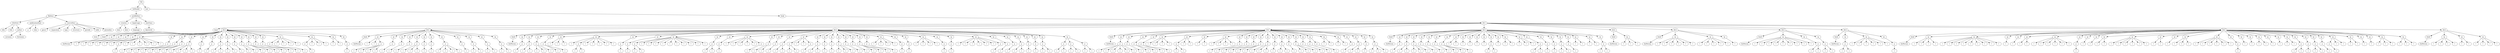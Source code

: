 digraph Tree {
	"t0" [label = "TEI"];
	"t1" [label = "teiHeader"];
	"t2" [label = "fileDesc"];
	"t3" [label = "titleStmt"];
	"t4" [label = "title"];
	"t5" [label = "title"];
	"t6" [label = "author"];
	"t7" [label = "surname"];
	"t8" [label = "forename"];
	"t9" [label = "publicationStmt"];
	"t10" [label = "p"];
	"t11" [label = "idno"];
	"t12" [label = "sourceDesc"];
	"t13" [label = "genre"];
	"t14" [label = "inspiration"];
	"t15" [label = "type"];
	"t16" [label = "structure"];
	"t17" [label = "periode"];
	"t18" [label = "taille"];
	"t19" [label = "permalien"];
	"t20" [label = "profileDesc"];
	"t21" [label = "creation"];
	"t22" [label = "date"];
	"t23" [label = "date"];
	"t24" [label = "langUsage"];
	"t25" [label = "language"];
	"t26" [label = "textClass"];
	"t27" [label = "keywords"];
	"t28" [label = "term"];
	"t29" [label = "text"];
	"t30" [label = "body"];
	"t31" [label = "div1"];
	"t32" [label = "head"];
	"t33" [label = "div2"];
	"t34" [label = "head"];
	"t35" [label = "listPerson"];
	"t36" [label = "sp"];
	"t37" [label = "l"];
	"t38" [label = "sp"];
	"t39" [label = "l"];
	"t40" [label = "sp"];
	"t41" [label = "l"];
	"t42" [label = "sp"];
	"t43" [label = "l"];
	"t44" [label = "sp"];
	"t45" [label = "l"];
	"t46" [label = "l"];
	"t47" [label = "p"];
	"t48" [label = "s"];
	"t49" [label = "l"];
	"t50" [label = "l"];
	"t51" [label = "l"];
	"t52" [label = "l"];
	"t53" [label = "l"];
	"t54" [label = "l"];
	"t55" [label = "sp"];
	"t56" [label = "p"];
	"t57" [label = "s"];
	"t58" [label = "s"];
	"t59" [label = "sp"];
	"t60" [label = "p"];
	"t61" [label = "s"];
	"t62" [label = "s"];
	"t63" [label = "p"];
	"t64" [label = "s"];
	"t65" [label = "s"];
	"t66" [label = "s"];
	"t67" [label = "sp"];
	"t68" [label = "p"];
	"t69" [label = "s"];
	"t70" [label = "s"];
	"t71" [label = "s"];
	"t72" [label = "s"];
	"t73" [label = "sp"];
	"t74" [label = "p"];
	"t75" [label = "s"];
	"t76" [label = "sp"];
	"t77" [label = "p"];
	"t78" [label = "s"];
	"t79" [label = "sp"];
	"t80" [label = "p"];
	"t81" [label = "s"];
	"t82" [label = "s"];
	"t83" [label = "sp"];
	"t84" [label = "p"];
	"t85" [label = "s"];
	"t86" [label = "s"];
	"t87" [label = "sp"];
	"t88" [label = "p"];
	"t89" [label = "s"];
	"t90" [label = "sp"];
	"t91" [label = "p"];
	"t92" [label = "s"];
	"t93" [label = "s"];
	"t94" [label = "sp"];
	"t95" [label = "p"];
	"t96" [label = "s"];
	"t97" [label = "s"];
	"t98" [label = "s"];
	"t99" [label = "sp"];
	"t100" [label = "p"];
	"t101" [label = "s"];
	"t102" [label = "sp"];
	"t103" [label = "p"];
	"t104" [label = "s"];
	"t105" [label = "s"];
	"t106" [label = "sp"];
	"t107" [label = "p"];
	"t108" [label = "s"];
	"t109" [label = "l"];
	"t110" [label = "l"];
	"t111" [label = "l"];
	"t112" [label = "l"];
	"t113" [label = "sp"];
	"t114" [label = "p"];
	"t115" [label = "s"];
	"t116" [label = "l"];
	"t117" [label = "l"];
	"t118" [label = "l"];
	"t119" [label = "sp"];
	"t120" [label = "l"];
	"t121" [label = "l"];
	"t122" [label = "sp"];
	"t123" [label = "p"];
	"t124" [label = "s"];
	"t125" [label = "div2"];
	"t126" [label = "head"];
	"t127" [label = "listPerson"];
	"t128" [label = "sp"];
	"t129" [label = "l"];
	"t130" [label = "l"];
	"t131" [label = "p"];
	"t132" [label = "s"];
	"t133" [label = "s"];
	"t134" [label = "s"];
	"t135" [label = "s"];
	"t136" [label = "sp"];
	"t137" [label = "p"];
	"t138" [label = "s"];
	"t139" [label = "sp"];
	"t140" [label = "p"];
	"t141" [label = "s"];
	"t142" [label = "sp"];
	"t143" [label = "p"];
	"t144" [label = "s"];
	"t145" [label = "sp"];
	"t146" [label = "p"];
	"t147" [label = "s"];
	"t148" [label = "s"];
	"t149" [label = "s"];
	"t150" [label = "sp"];
	"t151" [label = "p"];
	"t152" [label = "s"];
	"t153" [label = "sp"];
	"t154" [label = "p"];
	"t155" [label = "s"];
	"t156" [label = "sp"];
	"t157" [label = "p"];
	"t158" [label = "s"];
	"t159" [label = "s"];
	"t160" [label = "s"];
	"t161" [label = "s"];
	"t162" [label = "sp"];
	"t163" [label = "p"];
	"t164" [label = "s"];
	"t165" [label = "sp"];
	"t166" [label = "p"];
	"t167" [label = "s"];
	"t168" [label = "s"];
	"t169" [label = "sp"];
	"t170" [label = "p"];
	"t171" [label = "s"];
	"t172" [label = "s"];
	"t173" [label = "sp"];
	"t174" [label = "p"];
	"t175" [label = "s"];
	"t176" [label = "s"];
	"t177" [label = "div2"];
	"t178" [label = "head"];
	"t179" [label = "listPerson"];
	"t180" [label = "sp"];
	"t181" [label = "p"];
	"t182" [label = "s"];
	"t183" [label = "sp"];
	"t184" [label = "p"];
	"t185" [label = "s"];
	"t186" [label = "s"];
	"t187" [label = "sp"];
	"t188" [label = "p"];
	"t189" [label = "s"];
	"t190" [label = "s"];
	"t191" [label = "s"];
	"t192" [label = "sp"];
	"t193" [label = "p"];
	"t194" [label = "s"];
	"t195" [label = "s"];
	"t196" [label = "sp"];
	"t197" [label = "l"];
	"t198" [label = "l"];
	"t199" [label = "l"];
	"t200" [label = "sp"];
	"t201" [label = "l"];
	"t202" [label = "p"];
	"t203" [label = "s"];
	"t204" [label = "s"];
	"t205" [label = "l"];
	"t206" [label = "l"];
	"t207" [label = "l"];
	"t208" [label = "l"];
	"t209" [label = "l"];
	"t210" [label = "sp"];
	"t211" [label = "p"];
	"t212" [label = "s"];
	"t213" [label = "sp"];
	"t214" [label = "p"];
	"t215" [label = "s"];
	"t216" [label = "sp"];
	"t217" [label = "p"];
	"t218" [label = "s"];
	"t219" [label = "s"];
	"t220" [label = "l"];
	"t221" [label = "l"];
	"t222" [label = "l"];
	"t223" [label = "l"];
	"t224" [label = "l"];
	"t225" [label = "l"];
	"t226" [label = "l"];
	"t227" [label = "l"];
	"t228" [label = "l"];
	"t229" [label = "l"];
	"t230" [label = "sp"];
	"t231" [label = "p"];
	"t232" [label = "s"];
	"t233" [label = "s"];
	"t234" [label = "sp"];
	"t235" [label = "p"];
	"t236" [label = "s"];
	"t237" [label = "sp"];
	"t238" [label = "l"];
	"t239" [label = "l"];
	"t240" [label = "l"];
	"t241" [label = "l"];
	"t242" [label = "l"];
	"t243" [label = "p"];
	"t244" [label = "s"];
	"t245" [label = "sp"];
	"t246" [label = "p"];
	"t247" [label = "s"];
	"t248" [label = "s"];
	"t249" [label = "sp"];
	"t250" [label = "p"];
	"t251" [label = "s"];
	"t252" [label = "sp"];
	"t253" [label = "p"];
	"t254" [label = "s"];
	"t255" [label = "s"];
	"t256" [label = "sp"];
	"t257" [label = "p"];
	"t258" [label = "s"];
	"t259" [label = "s"];
	"t260" [label = "l"];
	"t261" [label = "l"];
	"t262" [label = "p"];
	"t263" [label = "s"];
	"t264" [label = "sp"];
	"t265" [label = "p"];
	"t266" [label = "s"];
	"t267" [label = "s"];
	"t268" [label = "sp"];
	"t269" [label = "p"];
	"t270" [label = "s"];
	"t271" [label = "sp"];
	"t272" [label = "p"];
	"t273" [label = "s"];
	"t274" [label = "sp"];
	"t275" [label = "p"];
	"t276" [label = "s"];
	"t277" [label = "s"];
	"t278" [label = "s"];
	"t279" [label = "sp"];
	"t280" [label = "p"];
	"t281" [label = "s"];
	"t282" [label = "sp"];
	"t283" [label = "p"];
	"t284" [label = "s"];
	"t285" [label = "sp"];
	"t286" [label = "p"];
	"t287" [label = "s"];
	"t288" [label = "s"];
	"t289" [label = "s"];
	"t290" [label = "sp"];
	"t291" [label = "p"];
	"t292" [label = "s"];
	"t293" [label = "sp"];
	"t294" [label = "l"];
	"t295" [label = "l"];
	"t296" [label = "l"];
	"t297" [label = "l"];
	"t298" [label = "sp"];
	"t299" [label = "p"];
	"t300" [label = "s"];
	"t301" [label = "sp"];
	"t302" [label = "p"];
	"t303" [label = "s"];
	"t304" [label = "sp"];
	"t305" [label = "l"];
	"t306" [label = "l"];
	"t307" [label = "l"];
	"t308" [label = "l"];
	"t309" [label = "sp"];
	"t310" [label = "p"];
	"t311" [label = "s"];
	"t312" [label = "sp"];
	"t313" [label = "p"];
	"t314" [label = "s"];
	"t315" [label = "sp"];
	"t316" [label = "l"];
	"t317" [label = "l"];
	"t318" [label = "l"];
	"t319" [label = "l"];
	"t320" [label = "l"];
	"t321" [label = "l"];
	"t322" [label = "p"];
	"t323" [label = "s"];
	"t324" [label = "sp"];
	"t325" [label = "p"];
	"t326" [label = "s"];
	"t327" [label = "sp"];
	"t328" [label = "p"];
	"t329" [label = "s"];
	"t330" [label = "sp"];
	"t331" [label = "p"];
	"t332" [label = "s"];
	"t333" [label = "s"];
	"t334" [label = "sp"];
	"t335" [label = "p"];
	"t336" [label = "s"];
	"t337" [label = "sp"];
	"t338" [label = "p"];
	"t339" [label = "s"];
	"t340" [label = "sp"];
	"t341" [label = "p"];
	"t342" [label = "s"];
	"t343" [label = "s"];
	"t344" [label = "sp"];
	"t345" [label = "p"];
	"t346" [label = "s"];
	"t347" [label = "s"];
	"t348" [label = "p"];
	"t349" [label = "s"];
	"t350" [label = "s"];
	"t351" [label = "p"];
	"t352" [label = "s"];
	"t353" [label = "s"];
	"t354" [label = "div2"];
	"t355" [label = "head"];
	"t356" [label = "listPerson"];
	"t357" [label = "sp"];
	"t358" [label = "p"];
	"t359" [label = "s"];
	"t360" [label = "s"];
	"t361" [label = "s"];
	"t362" [label = "s"];
	"t363" [label = "s"];
	"t364" [label = "s"];
	"t365" [label = "sp"];
	"t366" [label = "p"];
	"t367" [label = "s"];
	"t368" [label = "sp"];
	"t369" [label = "p"];
	"t370" [label = "s"];
	"t371" [label = "s"];
	"t372" [label = "sp"];
	"t373" [label = "p"];
	"t374" [label = "s"];
	"t375" [label = "s"];
	"t376" [label = "sp"];
	"t377" [label = "l"];
	"t378" [label = "l"];
	"t379" [label = "l"];
	"t380" [label = "l"];
	"t381" [label = "sp"];
	"t382" [label = "p"];
	"t383" [label = "s"];
	"t384" [label = "s"];
	"t385" [label = "l"];
	"t386" [label = "l"];
	"t387" [label = "sp"];
	"t388" [label = "l"];
	"t389" [label = "l"];
	"t390" [label = "sp"];
	"t391" [label = "l"];
	"t392" [label = "l"];
	"t393" [label = "l"];
	"t394" [label = "l"];
	"t395" [label = "sp"];
	"t396" [label = "p"];
	"t397" [label = "s"];
	"t398" [label = "sp"];
	"t399" [label = "p"];
	"t400" [label = "s"];
	"t401" [label = "sp"];
	"t402" [label = "p"];
	"t403" [label = "s"];
	"t404" [label = "sp"];
	"t405" [label = "p"];
	"t406" [label = "s"];
	"t407" [label = "s"];
	"t408" [label = "s"];
	"t409" [label = "sp"];
	"t410" [label = "p"];
	"t411" [label = "s"];
	"t412" [label = "s"];
	"t413" [label = "s"];
	"t414" [label = "sp"];
	"t415" [label = "p"];
	"t416" [label = "s"];
	"t417" [label = "sp"];
	"t418" [label = "p"];
	"t419" [label = "s"];
	"t420" [label = "s"];
	"t421" [label = "sp"];
	"t422" [label = "p"];
	"t423" [label = "s"];
	"t424" [label = "sp"];
	"t425" [label = "p"];
	"t426" [label = "s"];
	"t427" [label = "s"];
	"t428" [label = "s"];
	"t429" [label = "sp"];
	"t430" [label = "p"];
	"t431" [label = "s"];
	"t432" [label = "sp"];
	"t433" [label = "p"];
	"t434" [label = "s"];
	"t435" [label = "p"];
	"t436" [label = "s"];
	"t437" [label = "sp"];
	"t438" [label = "l"];
	"t439" [label = "l"];
	"t440" [label = "sp"];
	"t441" [label = "l"];
	"t442" [label = "l"];
	"t443" [label = "sp"];
	"t444" [label = "p"];
	"t445" [label = "s"];
	"t446" [label = "sp"];
	"t447" [label = "p"];
	"t448" [label = "s"];
	"t449" [label = "s"];
	"t450" [label = "sp"];
	"t451" [label = "p"];
	"t452" [label = "s"];
	"t453" [label = "sp"];
	"t454" [label = "p"];
	"t455" [label = "s"];
	"t456" [label = "s"];
	"t457" [label = "s"];
	"t458" [label = "div2"];
	"t459" [label = "head"];
	"t460" [label = "listPerson"];
	"t461" [label = "sp"];
	"t462" [label = "p"];
	"t463" [label = "s"];
	"t464" [label = "sp"];
	"t465" [label = "p"];
	"t466" [label = "s"];
	"t467" [label = "s"];
	"t468" [label = "sp"];
	"t469" [label = "p"];
	"t470" [label = "s"];
	"t471" [label = "s"];
	"t472" [label = "s"];
	"t473" [label = "sp"];
	"t474" [label = "p"];
	"t475" [label = "s"];
	"t476" [label = "sp"];
	"t477" [label = "p"];
	"t478" [label = "s"];
	"t479" [label = "sp"];
	"t480" [label = "p"];
	"t481" [label = "s"];
	"t482" [label = "sp"];
	"t483" [label = "p"];
	"t484" [label = "s"];
	"t485" [label = "s"];
	"t486" [label = "s"];
	"t487" [label = "sp"];
	"t488" [label = "l"];
	"t489" [label = "l"];
	"t490" [label = "sp"];
	"t491" [label = "l"];
	"t492" [label = "sp"];
	"t493" [label = "l"];
	"t494" [label = "sp"];
	"t495" [label = "l"];
	"t496" [label = "sp"];
	"t497" [label = "l"];
	"t498" [label = "sp"];
	"t499" [label = "p"];
	"t500" [label = "s"];
	"t501" [label = "s"];
	"t502" [label = "sp"];
	"t503" [label = "l"];
	"t504" [label = "sp"];
	"t505" [label = "l"];
	"t506" [label = "l"];
	"t507" [label = "sp"];
	"t508" [label = "l"];
	"t509" [label = "l"];
	"t510" [label = "l"];
	"t511" [label = "sp"];
	"t512" [label = "p"];
	"t513" [label = "s"];
	"t514" [label = "s"];
	"t515" [label = "sp"];
	"t516" [label = "p"];
	"t517" [label = "s"];
	"t518" [label = "sp"];
	"t519" [label = "p"];
	"t520" [label = "s"];
	"t521" [label = "sp"];
	"t522" [label = "p"];
	"t523" [label = "s"];
	"t524" [label = "s"];
	"t525" [label = "sp"];
	"t526" [label = "p"];
	"t527" [label = "s"];
	"t528" [label = "sp"];
	"t529" [label = "l"];
	"t530" [label = "l"];
	"t531" [label = "sp"];
	"t532" [label = "l"];
	"t533" [label = "l"];
	"t534" [label = "sp"];
	"t535" [label = "p"];
	"t536" [label = "s"];
	"t537" [label = "s"];
	"t538" [label = "div2"];
	"t539" [label = "head"];
	"t540" [label = "listPerson"];
	"t541" [label = "sp"];
	"t542" [label = "l"];
	"t543" [label = "l"];
	"t544" [label = "l"];
	"t545" [label = "div2"];
	"t546" [label = "head"];
	"t547" [label = "listPerson"];
	"t548" [label = "sp"];
	"t549" [label = "l"];
	"t550" [label = "l"];
	"t551" [label = "l"];
	"t552" [label = "l"];
	"t553" [label = "l"];
	"t554" [label = "l"];
	"t555" [label = "sp"];
	"t556" [label = "l"];
	"t557" [label = "l"];
	"t558" [label = "l"];
	"t559" [label = "l"];
	"t560" [label = "l"];
	"t561" [label = "sp"];
	"t562" [label = "l"];
	"t563" [label = "div2"];
	"t564" [label = "head"];
	"t565" [label = "listPerson"];
	"t566" [label = "sp"];
	"t567" [label = "l"];
	"t568" [label = "l"];
	"t569" [label = "l"];
	"t570" [label = "l"];
	"t571" [label = "l"];
	"t572" [label = "l"];
	"t573" [label = "l"];
	"t574" [label = "l"];
	"t575" [label = "l"];
	"t576" [label = "sp"];
	"t577" [label = "p"];
	"t578" [label = "s"];
	"t579" [label = "s"];
	"t580" [label = "sp"];
	"t581" [label = "p"];
	"t582" [label = "s"];
	"t583" [label = "s"];
	"t584" [label = "div2"];
	"t585" [label = "head"];
	"t586" [label = "listPerson"];
	"t587" [label = "sp"];
	"t588" [label = "p"];
	"t589" [label = "s"];
	"t590" [label = "s"];
	"t591" [label = "sp"];
	"t592" [label = "l"];
	"t593" [label = "l"];
	"t594" [label = "l"];
	"t595" [label = "l"];
	"t596" [label = "l"];
	"t597" [label = "l"];
	"t598" [label = "sp"];
	"t599" [label = "p"];
	"t600" [label = "s"];
	"t601" [label = "div2"];
	"t602" [label = "head"];
	"t603" [label = "listPerson"];
	"t604" [label = "sp"];
	"t605" [label = "l"];
	"t606" [label = "l"];
	"t607" [label = "l"];
	"t608" [label = "l"];
	"t609" [label = "sp"];
	"t610" [label = "l"];
	"t611" [label = "l"];
	"t612" [label = "l"];
	"t613" [label = "l"];
	"t614" [label = "l"];
	"t615" [label = "l"];
	"t616" [label = "l"];
	"t617" [label = "l"];
	"t618" [label = "l"];
	"t619" [label = "sp"];
	"t620" [label = "l"];
	"t621" [label = "sp"];
	"t622" [label = "l"];
	"t623" [label = "sp"];
	"t624" [label = "l"];
	"t625" [label = "l"];
	"t626" [label = "sp"];
	"t627" [label = "l"];
	"t628" [label = "l"];
	"t629" [label = "l"];
	"t630" [label = "l"];
	"t631" [label = "l"];
	"t632" [label = "l"];
	"t633" [label = "sp"];
	"t634" [label = "p"];
	"t635" [label = "s"];
	"t636" [label = "sp"];
	"t637" [label = "l"];
	"t638" [label = "sp"];
	"t639" [label = "l"];
	"t640" [label = "sp"];
	"t641" [label = "l"];
	"t642" [label = "l"];
	"t643" [label = "sp"];
	"t644" [label = "l"];
	"t645" [label = "l"];
	"t646" [label = "l"];
	"t647" [label = "l"];
	"t648" [label = "l"];
	"t649" [label = "l"];
	"t650" [label = "sp"];
	"t651" [label = "l"];
	"t652" [label = "l"];
	"t653" [label = "sp"];
	"t654" [label = "l"];
	"t655" [label = "sp"];
	"t656" [label = "l"];
	"t657" [label = "l"];
	"t658" [label = "l"];
	"t659" [label = "sp"];
	"t660" [label = "l"];
	"t661" [label = "l"];
	"t662" [label = "l"];
	"t663" [label = "l"];
	"t664" [label = "l"];
	"t665" [label = "l"];
	"t666" [label = "sp"];
	"t667" [label = "p"];
	"t668" [label = "s"];
	"t669" [label = "sp"];
	"t670" [label = "l"];
	"t671" [label = "sp"];
	"t672" [label = "l"];
	"t673" [label = "sp"];
	"t674" [label = "l"];
	"t675" [label = "l"];
	"t676" [label = "sp"];
	"t677" [label = "l"];
	"t678" [label = "sp"];
	"t679" [label = "l"];
	"t680" [label = "sp"];
	"t681" [label = "l"];
	"t682" [label = "l"];
	"t683" [label = "sp"];
	"t684" [label = "p"];
	"t685" [label = "s"];
	"t686" [label = "s"];
	"t687" [label = "sp"];
	"t688" [label = "p"];
	"t689" [label = "s"];
	"t690" [label = "sp"];
	"t691" [label = "p"];
	"t692" [label = "s"];
	"t693" [label = "s"];
	"t694" [label = "sp"];
	"t695" [label = "p"];
	"t696" [label = "s"];
	"t697" [label = "sp"];
	"t698" [label = "p"];
	"t699" [label = "s"];
	"t700" [label = "l"];
	"t701" [label = "l"];
	"t702" [label = "sp"];
	"t703" [label = "l"];
	"t704" [label = "l"];
	"t705" [label = "sp"];
	"t706" [label = "l"];
	"t707" [label = "sp"];
	"t708" [label = "l"];
	"t709" [label = "sp"];
	"t710" [label = "l"];
	"t711" [label = "l"];
	"t712" [label = "l"];
	"t713" [label = "sp"];
	"t714" [label = "l"];
	"t715" [label = "l"];
	"t716" [label = "l"];
	"t717" [label = "div2"];
	"t718" [label = "head"];
	"t719" [label = "listPerson"];
	"t720" [label = "sp"];
	"t721" [label = "l"];
	"t722" [label = "l"];
	"t723" [label = "l"];
	"t724" [label = "l"];
	"t725" [label = "sp"];
	"t726" [label = "l"];
	"t727" [label = "l"];
	"t728" [label = "sp"];
	"t729" [label = "l"];
	"t730" [label = "l"];
	"t731" [label = "l"];
	"t732" [label = "l"];
	"t0" -> "t1";
	"t1" -> "t2";
	"t2" -> "t3";
	"t3" -> "t4";
	"t3" -> "t5";
	"t3" -> "t6";
	"t6" -> "t7";
	"t6" -> "t8";
	"t2" -> "t9";
	"t9" -> "t10";
	"t9" -> "t11";
	"t2" -> "t12";
	"t12" -> "t13";
	"t12" -> "t14";
	"t12" -> "t15";
	"t12" -> "t16";
	"t12" -> "t17";
	"t12" -> "t18";
	"t12" -> "t19";
	"t1" -> "t20";
	"t20" -> "t21";
	"t21" -> "t22";
	"t21" -> "t23";
	"t20" -> "t24";
	"t24" -> "t25";
	"t20" -> "t26";
	"t26" -> "t27";
	"t27" -> "t28";
	"t0" -> "t29";
	"t29" -> "t30";
	"t30" -> "t31";
	"t31" -> "t32";
	"t31" -> "t33";
	"t33" -> "t34";
	"t34" -> "t35";
	"t33" -> "t36";
	"t36" -> "t37";
	"t33" -> "t38";
	"t38" -> "t39";
	"t33" -> "t40";
	"t40" -> "t41";
	"t33" -> "t42";
	"t42" -> "t43";
	"t33" -> "t44";
	"t44" -> "t45";
	"t44" -> "t46";
	"t44" -> "t47";
	"t47" -> "t48";
	"t44" -> "t49";
	"t44" -> "t50";
	"t44" -> "t51";
	"t44" -> "t52";
	"t44" -> "t53";
	"t44" -> "t54";
	"t33" -> "t55";
	"t55" -> "t56";
	"t56" -> "t57";
	"t56" -> "t58";
	"t33" -> "t59";
	"t59" -> "t60";
	"t60" -> "t61";
	"t60" -> "t62";
	"t59" -> "t63";
	"t63" -> "t64";
	"t63" -> "t65";
	"t63" -> "t66";
	"t33" -> "t67";
	"t67" -> "t68";
	"t68" -> "t69";
	"t68" -> "t70";
	"t68" -> "t71";
	"t68" -> "t72";
	"t33" -> "t73";
	"t73" -> "t74";
	"t74" -> "t75";
	"t33" -> "t76";
	"t76" -> "t77";
	"t77" -> "t78";
	"t33" -> "t79";
	"t79" -> "t80";
	"t80" -> "t81";
	"t80" -> "t82";
	"t33" -> "t83";
	"t83" -> "t84";
	"t84" -> "t85";
	"t84" -> "t86";
	"t33" -> "t87";
	"t87" -> "t88";
	"t88" -> "t89";
	"t33" -> "t90";
	"t90" -> "t91";
	"t91" -> "t92";
	"t91" -> "t93";
	"t33" -> "t94";
	"t94" -> "t95";
	"t95" -> "t96";
	"t95" -> "t97";
	"t95" -> "t98";
	"t33" -> "t99";
	"t99" -> "t100";
	"t100" -> "t101";
	"t33" -> "t102";
	"t102" -> "t103";
	"t103" -> "t104";
	"t103" -> "t105";
	"t33" -> "t106";
	"t106" -> "t107";
	"t107" -> "t108";
	"t106" -> "t109";
	"t106" -> "t110";
	"t106" -> "t111";
	"t106" -> "t112";
	"t33" -> "t113";
	"t113" -> "t114";
	"t114" -> "t115";
	"t113" -> "t116";
	"t113" -> "t117";
	"t113" -> "t118";
	"t33" -> "t119";
	"t119" -> "t120";
	"t119" -> "t121";
	"t33" -> "t122";
	"t122" -> "t123";
	"t123" -> "t124";
	"t31" -> "t125";
	"t125" -> "t126";
	"t126" -> "t127";
	"t125" -> "t128";
	"t128" -> "t129";
	"t128" -> "t130";
	"t128" -> "t131";
	"t131" -> "t132";
	"t131" -> "t133";
	"t131" -> "t134";
	"t131" -> "t135";
	"t125" -> "t136";
	"t136" -> "t137";
	"t137" -> "t138";
	"t125" -> "t139";
	"t139" -> "t140";
	"t140" -> "t141";
	"t125" -> "t142";
	"t142" -> "t143";
	"t143" -> "t144";
	"t125" -> "t145";
	"t145" -> "t146";
	"t146" -> "t147";
	"t146" -> "t148";
	"t146" -> "t149";
	"t125" -> "t150";
	"t150" -> "t151";
	"t151" -> "t152";
	"t125" -> "t153";
	"t153" -> "t154";
	"t154" -> "t155";
	"t125" -> "t156";
	"t156" -> "t157";
	"t157" -> "t158";
	"t157" -> "t159";
	"t157" -> "t160";
	"t157" -> "t161";
	"t125" -> "t162";
	"t162" -> "t163";
	"t163" -> "t164";
	"t125" -> "t165";
	"t165" -> "t166";
	"t166" -> "t167";
	"t166" -> "t168";
	"t125" -> "t169";
	"t169" -> "t170";
	"t170" -> "t171";
	"t170" -> "t172";
	"t125" -> "t173";
	"t173" -> "t174";
	"t174" -> "t175";
	"t174" -> "t176";
	"t31" -> "t177";
	"t177" -> "t178";
	"t178" -> "t179";
	"t177" -> "t180";
	"t180" -> "t181";
	"t181" -> "t182";
	"t177" -> "t183";
	"t183" -> "t184";
	"t184" -> "t185";
	"t184" -> "t186";
	"t177" -> "t187";
	"t187" -> "t188";
	"t188" -> "t189";
	"t188" -> "t190";
	"t188" -> "t191";
	"t177" -> "t192";
	"t192" -> "t193";
	"t193" -> "t194";
	"t193" -> "t195";
	"t177" -> "t196";
	"t196" -> "t197";
	"t196" -> "t198";
	"t196" -> "t199";
	"t177" -> "t200";
	"t200" -> "t201";
	"t200" -> "t202";
	"t202" -> "t203";
	"t202" -> "t204";
	"t200" -> "t205";
	"t200" -> "t206";
	"t200" -> "t207";
	"t200" -> "t208";
	"t200" -> "t209";
	"t177" -> "t210";
	"t210" -> "t211";
	"t211" -> "t212";
	"t177" -> "t213";
	"t213" -> "t214";
	"t214" -> "t215";
	"t177" -> "t216";
	"t216" -> "t217";
	"t217" -> "t218";
	"t217" -> "t219";
	"t216" -> "t220";
	"t216" -> "t221";
	"t216" -> "t222";
	"t216" -> "t223";
	"t216" -> "t224";
	"t216" -> "t225";
	"t216" -> "t226";
	"t216" -> "t227";
	"t216" -> "t228";
	"t216" -> "t229";
	"t177" -> "t230";
	"t230" -> "t231";
	"t231" -> "t232";
	"t231" -> "t233";
	"t177" -> "t234";
	"t234" -> "t235";
	"t235" -> "t236";
	"t177" -> "t237";
	"t237" -> "t238";
	"t237" -> "t239";
	"t237" -> "t240";
	"t237" -> "t241";
	"t237" -> "t242";
	"t237" -> "t243";
	"t243" -> "t244";
	"t177" -> "t245";
	"t245" -> "t246";
	"t246" -> "t247";
	"t246" -> "t248";
	"t177" -> "t249";
	"t249" -> "t250";
	"t250" -> "t251";
	"t177" -> "t252";
	"t252" -> "t253";
	"t253" -> "t254";
	"t253" -> "t255";
	"t177" -> "t256";
	"t256" -> "t257";
	"t257" -> "t258";
	"t257" -> "t259";
	"t256" -> "t260";
	"t256" -> "t261";
	"t256" -> "t262";
	"t262" -> "t263";
	"t177" -> "t264";
	"t264" -> "t265";
	"t265" -> "t266";
	"t265" -> "t267";
	"t177" -> "t268";
	"t268" -> "t269";
	"t269" -> "t270";
	"t177" -> "t271";
	"t271" -> "t272";
	"t272" -> "t273";
	"t177" -> "t274";
	"t274" -> "t275";
	"t275" -> "t276";
	"t275" -> "t277";
	"t275" -> "t278";
	"t177" -> "t279";
	"t279" -> "t280";
	"t280" -> "t281";
	"t177" -> "t282";
	"t282" -> "t283";
	"t283" -> "t284";
	"t177" -> "t285";
	"t285" -> "t286";
	"t286" -> "t287";
	"t286" -> "t288";
	"t286" -> "t289";
	"t177" -> "t290";
	"t290" -> "t291";
	"t291" -> "t292";
	"t177" -> "t293";
	"t293" -> "t294";
	"t293" -> "t295";
	"t293" -> "t296";
	"t293" -> "t297";
	"t177" -> "t298";
	"t298" -> "t299";
	"t299" -> "t300";
	"t177" -> "t301";
	"t301" -> "t302";
	"t302" -> "t303";
	"t177" -> "t304";
	"t304" -> "t305";
	"t304" -> "t306";
	"t304" -> "t307";
	"t304" -> "t308";
	"t177" -> "t309";
	"t309" -> "t310";
	"t310" -> "t311";
	"t177" -> "t312";
	"t312" -> "t313";
	"t313" -> "t314";
	"t177" -> "t315";
	"t315" -> "t316";
	"t315" -> "t317";
	"t315" -> "t318";
	"t315" -> "t319";
	"t315" -> "t320";
	"t315" -> "t321";
	"t315" -> "t322";
	"t322" -> "t323";
	"t177" -> "t324";
	"t324" -> "t325";
	"t325" -> "t326";
	"t177" -> "t327";
	"t327" -> "t328";
	"t328" -> "t329";
	"t177" -> "t330";
	"t330" -> "t331";
	"t331" -> "t332";
	"t331" -> "t333";
	"t177" -> "t334";
	"t334" -> "t335";
	"t335" -> "t336";
	"t177" -> "t337";
	"t337" -> "t338";
	"t338" -> "t339";
	"t177" -> "t340";
	"t340" -> "t341";
	"t341" -> "t342";
	"t341" -> "t343";
	"t177" -> "t344";
	"t344" -> "t345";
	"t345" -> "t346";
	"t345" -> "t347";
	"t344" -> "t348";
	"t348" -> "t349";
	"t348" -> "t350";
	"t344" -> "t351";
	"t351" -> "t352";
	"t351" -> "t353";
	"t31" -> "t354";
	"t354" -> "t355";
	"t355" -> "t356";
	"t354" -> "t357";
	"t357" -> "t358";
	"t358" -> "t359";
	"t358" -> "t360";
	"t358" -> "t361";
	"t358" -> "t362";
	"t358" -> "t363";
	"t358" -> "t364";
	"t354" -> "t365";
	"t365" -> "t366";
	"t366" -> "t367";
	"t354" -> "t368";
	"t368" -> "t369";
	"t369" -> "t370";
	"t369" -> "t371";
	"t354" -> "t372";
	"t372" -> "t373";
	"t373" -> "t374";
	"t373" -> "t375";
	"t354" -> "t376";
	"t376" -> "t377";
	"t376" -> "t378";
	"t376" -> "t379";
	"t376" -> "t380";
	"t354" -> "t381";
	"t381" -> "t382";
	"t382" -> "t383";
	"t382" -> "t384";
	"t381" -> "t385";
	"t381" -> "t386";
	"t354" -> "t387";
	"t387" -> "t388";
	"t387" -> "t389";
	"t354" -> "t390";
	"t390" -> "t391";
	"t390" -> "t392";
	"t390" -> "t393";
	"t390" -> "t394";
	"t354" -> "t395";
	"t395" -> "t396";
	"t396" -> "t397";
	"t354" -> "t398";
	"t398" -> "t399";
	"t399" -> "t400";
	"t354" -> "t401";
	"t401" -> "t402";
	"t402" -> "t403";
	"t354" -> "t404";
	"t404" -> "t405";
	"t405" -> "t406";
	"t405" -> "t407";
	"t405" -> "t408";
	"t354" -> "t409";
	"t409" -> "t410";
	"t410" -> "t411";
	"t410" -> "t412";
	"t410" -> "t413";
	"t354" -> "t414";
	"t414" -> "t415";
	"t415" -> "t416";
	"t354" -> "t417";
	"t417" -> "t418";
	"t418" -> "t419";
	"t418" -> "t420";
	"t354" -> "t421";
	"t421" -> "t422";
	"t422" -> "t423";
	"t354" -> "t424";
	"t424" -> "t425";
	"t425" -> "t426";
	"t425" -> "t427";
	"t425" -> "t428";
	"t354" -> "t429";
	"t429" -> "t430";
	"t430" -> "t431";
	"t354" -> "t432";
	"t432" -> "t433";
	"t433" -> "t434";
	"t432" -> "t435";
	"t435" -> "t436";
	"t354" -> "t437";
	"t437" -> "t438";
	"t437" -> "t439";
	"t354" -> "t440";
	"t440" -> "t441";
	"t440" -> "t442";
	"t354" -> "t443";
	"t443" -> "t444";
	"t444" -> "t445";
	"t354" -> "t446";
	"t446" -> "t447";
	"t447" -> "t448";
	"t447" -> "t449";
	"t354" -> "t450";
	"t450" -> "t451";
	"t451" -> "t452";
	"t354" -> "t453";
	"t453" -> "t454";
	"t454" -> "t455";
	"t454" -> "t456";
	"t454" -> "t457";
	"t31" -> "t458";
	"t458" -> "t459";
	"t459" -> "t460";
	"t458" -> "t461";
	"t461" -> "t462";
	"t462" -> "t463";
	"t458" -> "t464";
	"t464" -> "t465";
	"t465" -> "t466";
	"t465" -> "t467";
	"t458" -> "t468";
	"t468" -> "t469";
	"t469" -> "t470";
	"t469" -> "t471";
	"t469" -> "t472";
	"t458" -> "t473";
	"t473" -> "t474";
	"t474" -> "t475";
	"t458" -> "t476";
	"t476" -> "t477";
	"t477" -> "t478";
	"t458" -> "t479";
	"t479" -> "t480";
	"t480" -> "t481";
	"t458" -> "t482";
	"t482" -> "t483";
	"t483" -> "t484";
	"t483" -> "t485";
	"t483" -> "t486";
	"t458" -> "t487";
	"t487" -> "t488";
	"t487" -> "t489";
	"t458" -> "t490";
	"t490" -> "t491";
	"t458" -> "t492";
	"t492" -> "t493";
	"t458" -> "t494";
	"t494" -> "t495";
	"t458" -> "t496";
	"t496" -> "t497";
	"t458" -> "t498";
	"t498" -> "t499";
	"t499" -> "t500";
	"t499" -> "t501";
	"t458" -> "t502";
	"t502" -> "t503";
	"t458" -> "t504";
	"t504" -> "t505";
	"t504" -> "t506";
	"t458" -> "t507";
	"t507" -> "t508";
	"t507" -> "t509";
	"t507" -> "t510";
	"t458" -> "t511";
	"t511" -> "t512";
	"t512" -> "t513";
	"t512" -> "t514";
	"t458" -> "t515";
	"t515" -> "t516";
	"t516" -> "t517";
	"t458" -> "t518";
	"t518" -> "t519";
	"t519" -> "t520";
	"t458" -> "t521";
	"t521" -> "t522";
	"t522" -> "t523";
	"t522" -> "t524";
	"t458" -> "t525";
	"t525" -> "t526";
	"t526" -> "t527";
	"t458" -> "t528";
	"t528" -> "t529";
	"t528" -> "t530";
	"t458" -> "t531";
	"t531" -> "t532";
	"t531" -> "t533";
	"t458" -> "t534";
	"t534" -> "t535";
	"t535" -> "t536";
	"t535" -> "t537";
	"t31" -> "t538";
	"t538" -> "t539";
	"t539" -> "t540";
	"t538" -> "t541";
	"t541" -> "t542";
	"t541" -> "t543";
	"t541" -> "t544";
	"t31" -> "t545";
	"t545" -> "t546";
	"t546" -> "t547";
	"t545" -> "t548";
	"t548" -> "t549";
	"t548" -> "t550";
	"t548" -> "t551";
	"t548" -> "t552";
	"t548" -> "t553";
	"t548" -> "t554";
	"t545" -> "t555";
	"t555" -> "t556";
	"t555" -> "t557";
	"t555" -> "t558";
	"t555" -> "t559";
	"t555" -> "t560";
	"t545" -> "t561";
	"t561" -> "t562";
	"t31" -> "t563";
	"t563" -> "t564";
	"t564" -> "t565";
	"t563" -> "t566";
	"t566" -> "t567";
	"t566" -> "t568";
	"t566" -> "t569";
	"t566" -> "t570";
	"t566" -> "t571";
	"t566" -> "t572";
	"t566" -> "t573";
	"t566" -> "t574";
	"t566" -> "t575";
	"t563" -> "t576";
	"t576" -> "t577";
	"t577" -> "t578";
	"t577" -> "t579";
	"t563" -> "t580";
	"t580" -> "t581";
	"t581" -> "t582";
	"t581" -> "t583";
	"t31" -> "t584";
	"t584" -> "t585";
	"t585" -> "t586";
	"t584" -> "t587";
	"t587" -> "t588";
	"t588" -> "t589";
	"t588" -> "t590";
	"t584" -> "t591";
	"t591" -> "t592";
	"t591" -> "t593";
	"t591" -> "t594";
	"t591" -> "t595";
	"t591" -> "t596";
	"t591" -> "t597";
	"t584" -> "t598";
	"t598" -> "t599";
	"t599" -> "t600";
	"t31" -> "t601";
	"t601" -> "t602";
	"t602" -> "t603";
	"t601" -> "t604";
	"t604" -> "t605";
	"t604" -> "t606";
	"t604" -> "t607";
	"t604" -> "t608";
	"t601" -> "t609";
	"t609" -> "t610";
	"t609" -> "t611";
	"t609" -> "t612";
	"t609" -> "t613";
	"t609" -> "t614";
	"t609" -> "t615";
	"t609" -> "t616";
	"t609" -> "t617";
	"t609" -> "t618";
	"t601" -> "t619";
	"t619" -> "t620";
	"t601" -> "t621";
	"t621" -> "t622";
	"t601" -> "t623";
	"t623" -> "t624";
	"t623" -> "t625";
	"t601" -> "t626";
	"t626" -> "t627";
	"t626" -> "t628";
	"t626" -> "t629";
	"t626" -> "t630";
	"t626" -> "t631";
	"t626" -> "t632";
	"t601" -> "t633";
	"t633" -> "t634";
	"t634" -> "t635";
	"t601" -> "t636";
	"t636" -> "t637";
	"t601" -> "t638";
	"t638" -> "t639";
	"t601" -> "t640";
	"t640" -> "t641";
	"t640" -> "t642";
	"t601" -> "t643";
	"t643" -> "t644";
	"t643" -> "t645";
	"t643" -> "t646";
	"t643" -> "t647";
	"t643" -> "t648";
	"t643" -> "t649";
	"t601" -> "t650";
	"t650" -> "t651";
	"t650" -> "t652";
	"t601" -> "t653";
	"t653" -> "t654";
	"t601" -> "t655";
	"t655" -> "t656";
	"t655" -> "t657";
	"t655" -> "t658";
	"t601" -> "t659";
	"t659" -> "t660";
	"t659" -> "t661";
	"t659" -> "t662";
	"t659" -> "t663";
	"t659" -> "t664";
	"t659" -> "t665";
	"t601" -> "t666";
	"t666" -> "t667";
	"t667" -> "t668";
	"t601" -> "t669";
	"t669" -> "t670";
	"t601" -> "t671";
	"t671" -> "t672";
	"t601" -> "t673";
	"t673" -> "t674";
	"t673" -> "t675";
	"t601" -> "t676";
	"t676" -> "t677";
	"t601" -> "t678";
	"t678" -> "t679";
	"t601" -> "t680";
	"t680" -> "t681";
	"t680" -> "t682";
	"t601" -> "t683";
	"t683" -> "t684";
	"t684" -> "t685";
	"t684" -> "t686";
	"t601" -> "t687";
	"t687" -> "t688";
	"t688" -> "t689";
	"t601" -> "t690";
	"t690" -> "t691";
	"t691" -> "t692";
	"t691" -> "t693";
	"t601" -> "t694";
	"t694" -> "t695";
	"t695" -> "t696";
	"t601" -> "t697";
	"t697" -> "t698";
	"t698" -> "t699";
	"t697" -> "t700";
	"t697" -> "t701";
	"t601" -> "t702";
	"t702" -> "t703";
	"t702" -> "t704";
	"t601" -> "t705";
	"t705" -> "t706";
	"t601" -> "t707";
	"t707" -> "t708";
	"t601" -> "t709";
	"t709" -> "t710";
	"t709" -> "t711";
	"t709" -> "t712";
	"t601" -> "t713";
	"t713" -> "t714";
	"t713" -> "t715";
	"t713" -> "t716";
	"t31" -> "t717";
	"t717" -> "t718";
	"t718" -> "t719";
	"t717" -> "t720";
	"t720" -> "t721";
	"t720" -> "t722";
	"t720" -> "t723";
	"t720" -> "t724";
	"t717" -> "t725";
	"t725" -> "t726";
	"t725" -> "t727";
	"t717" -> "t728";
	"t728" -> "t729";
	"t728" -> "t730";
	"t728" -> "t731";
	"t728" -> "t732";
}
